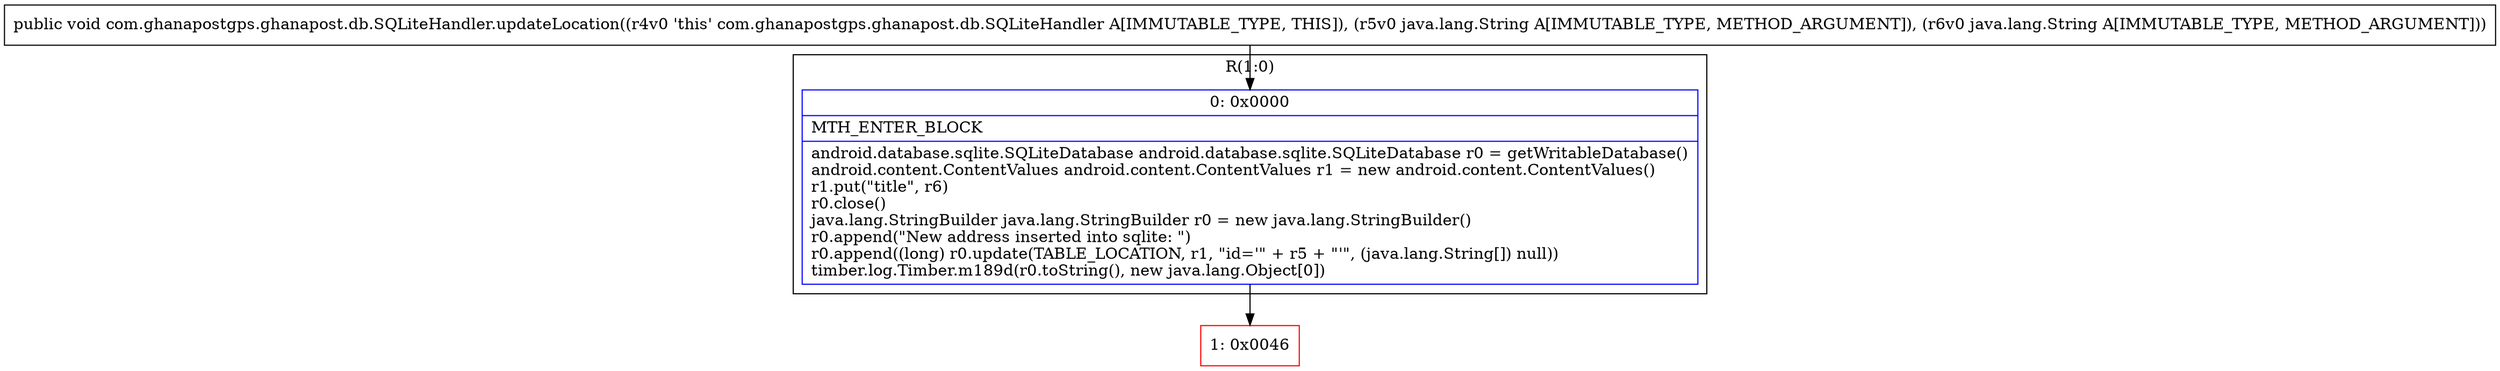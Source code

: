 digraph "CFG forcom.ghanapostgps.ghanapost.db.SQLiteHandler.updateLocation(Ljava\/lang\/String;Ljava\/lang\/String;)V" {
subgraph cluster_Region_2007511727 {
label = "R(1:0)";
node [shape=record,color=blue];
Node_0 [shape=record,label="{0\:\ 0x0000|MTH_ENTER_BLOCK\l|android.database.sqlite.SQLiteDatabase android.database.sqlite.SQLiteDatabase r0 = getWritableDatabase()\landroid.content.ContentValues android.content.ContentValues r1 = new android.content.ContentValues()\lr1.put(\"title\", r6)\lr0.close()\ljava.lang.StringBuilder java.lang.StringBuilder r0 = new java.lang.StringBuilder()\lr0.append(\"New address inserted into sqlite: \")\lr0.append((long) r0.update(TABLE_LOCATION, r1, \"id='\" + r5 + \"'\", (java.lang.String[]) null))\ltimber.log.Timber.m189d(r0.toString(), new java.lang.Object[0])\l}"];
}
Node_1 [shape=record,color=red,label="{1\:\ 0x0046}"];
MethodNode[shape=record,label="{public void com.ghanapostgps.ghanapost.db.SQLiteHandler.updateLocation((r4v0 'this' com.ghanapostgps.ghanapost.db.SQLiteHandler A[IMMUTABLE_TYPE, THIS]), (r5v0 java.lang.String A[IMMUTABLE_TYPE, METHOD_ARGUMENT]), (r6v0 java.lang.String A[IMMUTABLE_TYPE, METHOD_ARGUMENT])) }"];
MethodNode -> Node_0;
Node_0 -> Node_1;
}

